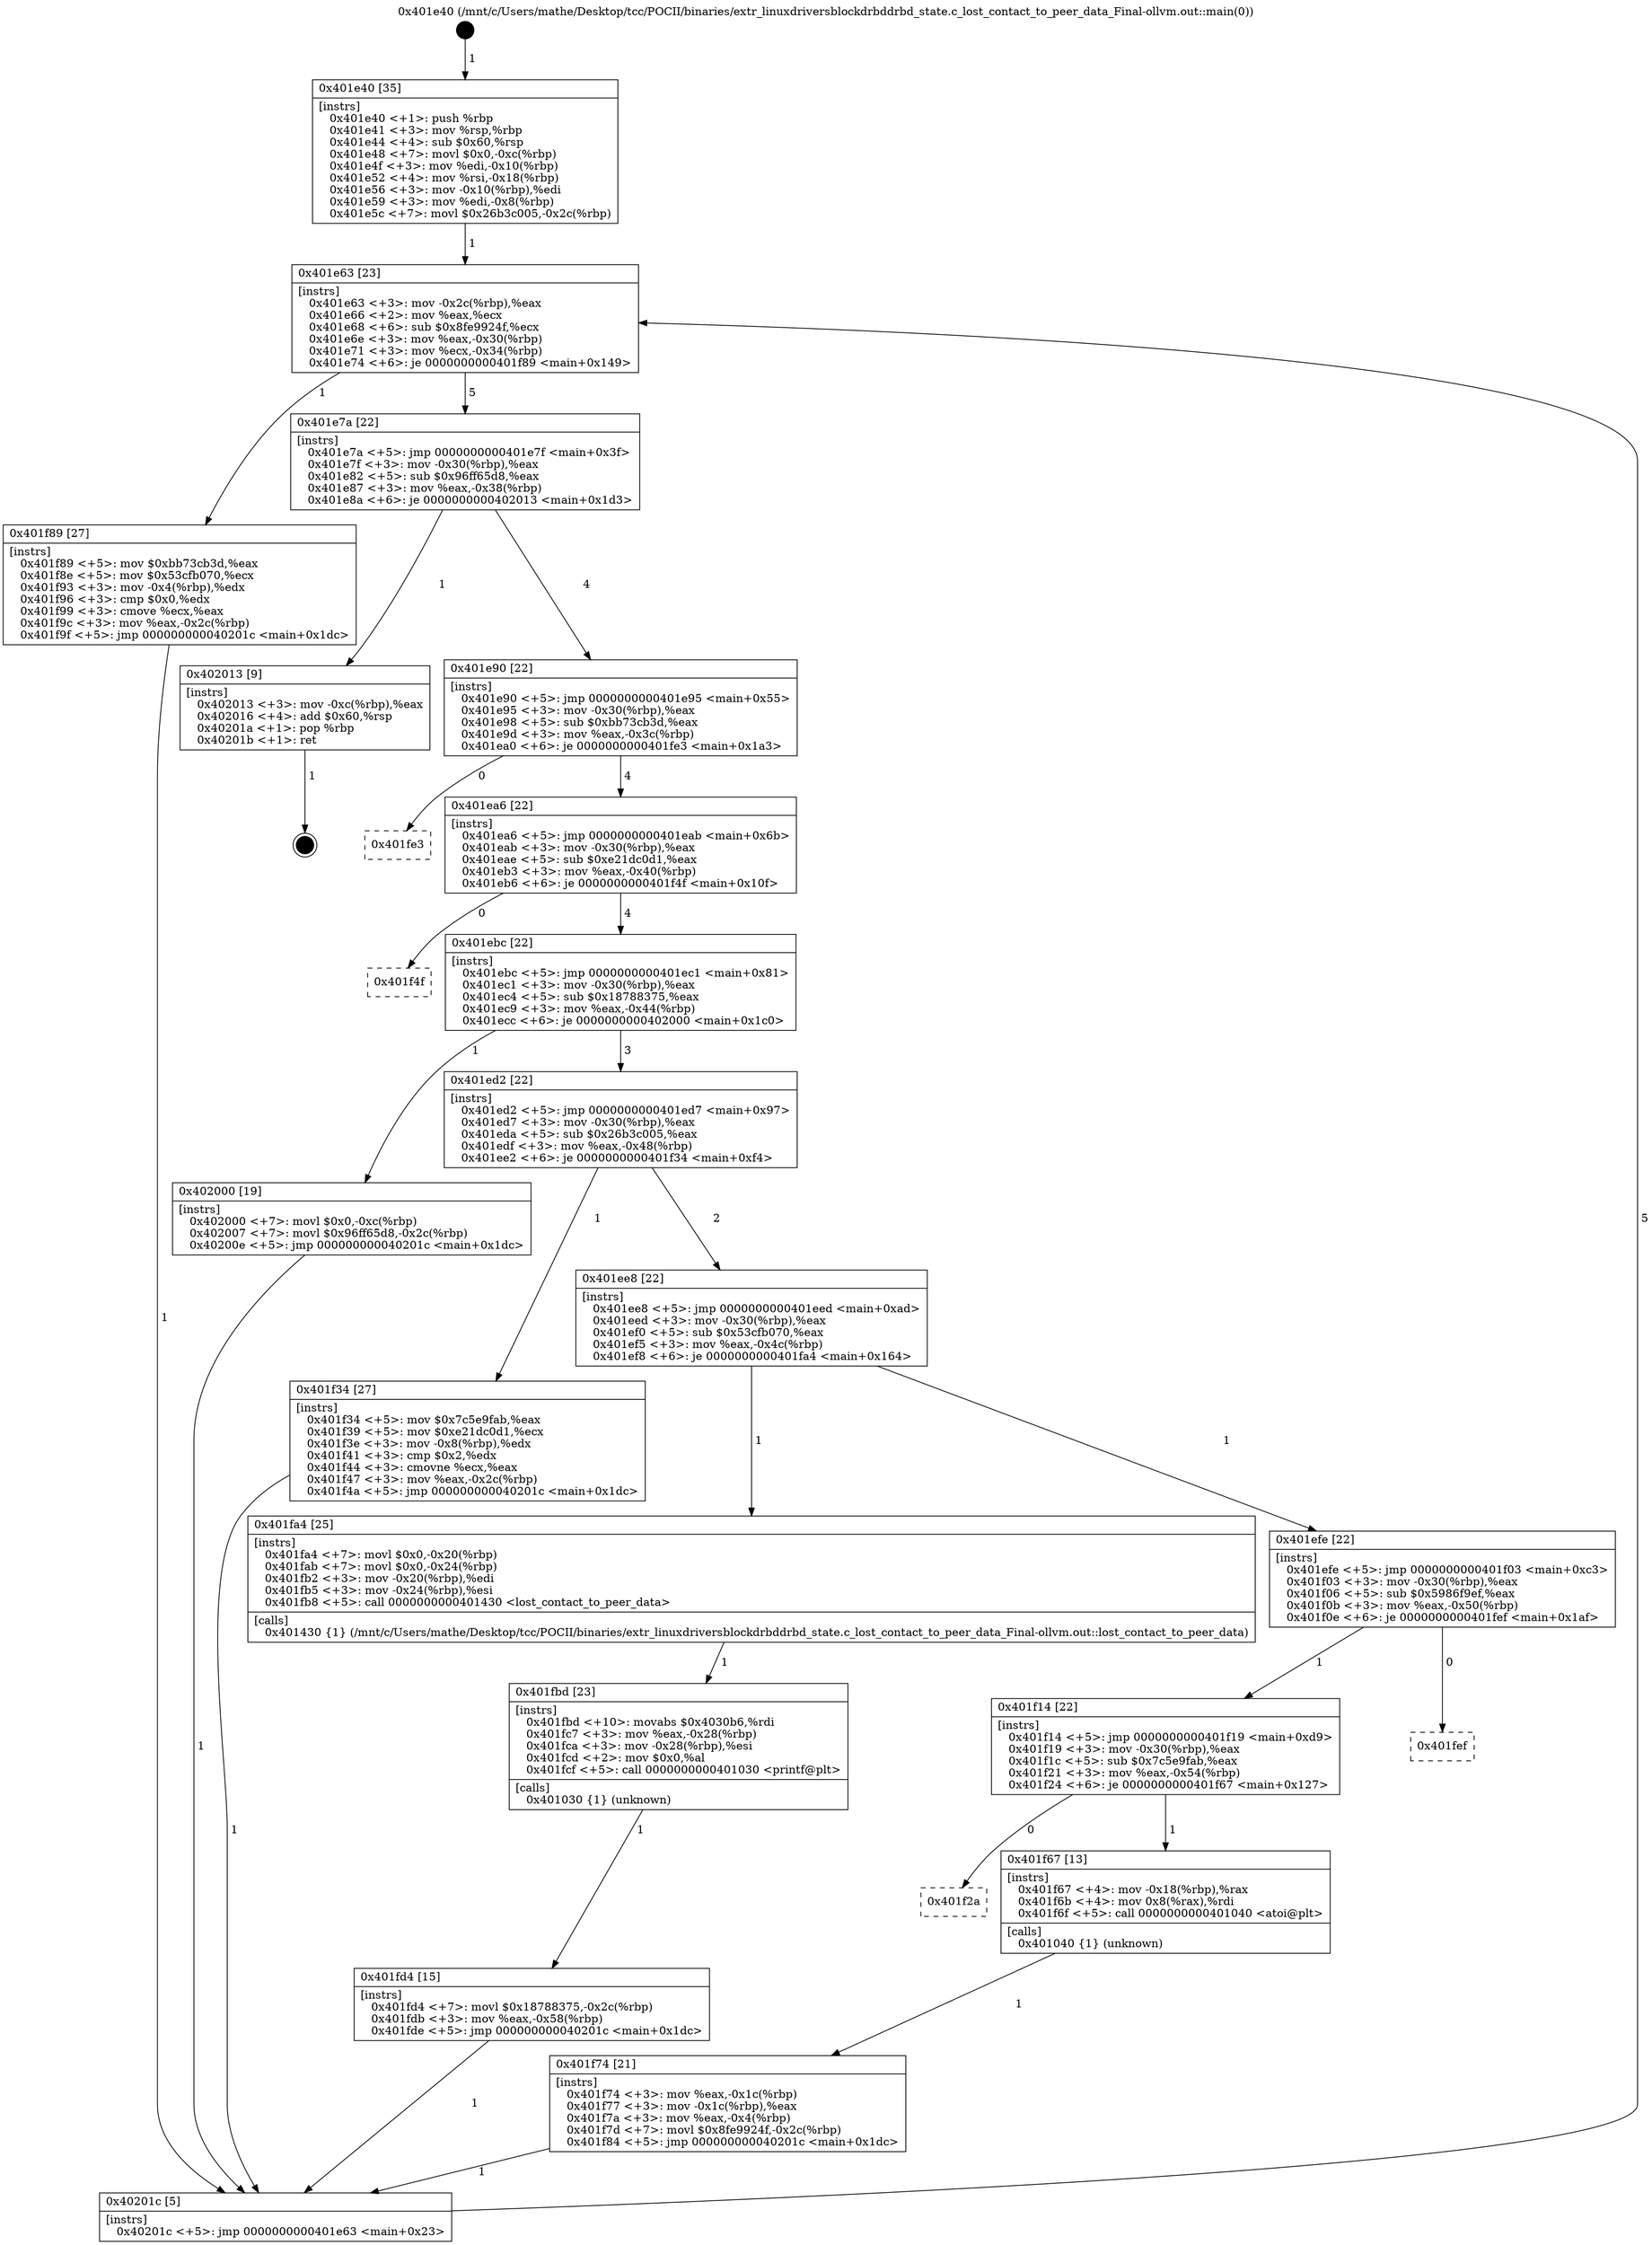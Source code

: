 digraph "0x401e40" {
  label = "0x401e40 (/mnt/c/Users/mathe/Desktop/tcc/POCII/binaries/extr_linuxdriversblockdrbddrbd_state.c_lost_contact_to_peer_data_Final-ollvm.out::main(0))"
  labelloc = "t"
  node[shape=record]

  Entry [label="",width=0.3,height=0.3,shape=circle,fillcolor=black,style=filled]
  "0x401e63" [label="{
     0x401e63 [23]\l
     | [instrs]\l
     &nbsp;&nbsp;0x401e63 \<+3\>: mov -0x2c(%rbp),%eax\l
     &nbsp;&nbsp;0x401e66 \<+2\>: mov %eax,%ecx\l
     &nbsp;&nbsp;0x401e68 \<+6\>: sub $0x8fe9924f,%ecx\l
     &nbsp;&nbsp;0x401e6e \<+3\>: mov %eax,-0x30(%rbp)\l
     &nbsp;&nbsp;0x401e71 \<+3\>: mov %ecx,-0x34(%rbp)\l
     &nbsp;&nbsp;0x401e74 \<+6\>: je 0000000000401f89 \<main+0x149\>\l
  }"]
  "0x401f89" [label="{
     0x401f89 [27]\l
     | [instrs]\l
     &nbsp;&nbsp;0x401f89 \<+5\>: mov $0xbb73cb3d,%eax\l
     &nbsp;&nbsp;0x401f8e \<+5\>: mov $0x53cfb070,%ecx\l
     &nbsp;&nbsp;0x401f93 \<+3\>: mov -0x4(%rbp),%edx\l
     &nbsp;&nbsp;0x401f96 \<+3\>: cmp $0x0,%edx\l
     &nbsp;&nbsp;0x401f99 \<+3\>: cmove %ecx,%eax\l
     &nbsp;&nbsp;0x401f9c \<+3\>: mov %eax,-0x2c(%rbp)\l
     &nbsp;&nbsp;0x401f9f \<+5\>: jmp 000000000040201c \<main+0x1dc\>\l
  }"]
  "0x401e7a" [label="{
     0x401e7a [22]\l
     | [instrs]\l
     &nbsp;&nbsp;0x401e7a \<+5\>: jmp 0000000000401e7f \<main+0x3f\>\l
     &nbsp;&nbsp;0x401e7f \<+3\>: mov -0x30(%rbp),%eax\l
     &nbsp;&nbsp;0x401e82 \<+5\>: sub $0x96ff65d8,%eax\l
     &nbsp;&nbsp;0x401e87 \<+3\>: mov %eax,-0x38(%rbp)\l
     &nbsp;&nbsp;0x401e8a \<+6\>: je 0000000000402013 \<main+0x1d3\>\l
  }"]
  Exit [label="",width=0.3,height=0.3,shape=circle,fillcolor=black,style=filled,peripheries=2]
  "0x402013" [label="{
     0x402013 [9]\l
     | [instrs]\l
     &nbsp;&nbsp;0x402013 \<+3\>: mov -0xc(%rbp),%eax\l
     &nbsp;&nbsp;0x402016 \<+4\>: add $0x60,%rsp\l
     &nbsp;&nbsp;0x40201a \<+1\>: pop %rbp\l
     &nbsp;&nbsp;0x40201b \<+1\>: ret\l
  }"]
  "0x401e90" [label="{
     0x401e90 [22]\l
     | [instrs]\l
     &nbsp;&nbsp;0x401e90 \<+5\>: jmp 0000000000401e95 \<main+0x55\>\l
     &nbsp;&nbsp;0x401e95 \<+3\>: mov -0x30(%rbp),%eax\l
     &nbsp;&nbsp;0x401e98 \<+5\>: sub $0xbb73cb3d,%eax\l
     &nbsp;&nbsp;0x401e9d \<+3\>: mov %eax,-0x3c(%rbp)\l
     &nbsp;&nbsp;0x401ea0 \<+6\>: je 0000000000401fe3 \<main+0x1a3\>\l
  }"]
  "0x401fd4" [label="{
     0x401fd4 [15]\l
     | [instrs]\l
     &nbsp;&nbsp;0x401fd4 \<+7\>: movl $0x18788375,-0x2c(%rbp)\l
     &nbsp;&nbsp;0x401fdb \<+3\>: mov %eax,-0x58(%rbp)\l
     &nbsp;&nbsp;0x401fde \<+5\>: jmp 000000000040201c \<main+0x1dc\>\l
  }"]
  "0x401fe3" [label="{
     0x401fe3\l
  }", style=dashed]
  "0x401ea6" [label="{
     0x401ea6 [22]\l
     | [instrs]\l
     &nbsp;&nbsp;0x401ea6 \<+5\>: jmp 0000000000401eab \<main+0x6b\>\l
     &nbsp;&nbsp;0x401eab \<+3\>: mov -0x30(%rbp),%eax\l
     &nbsp;&nbsp;0x401eae \<+5\>: sub $0xe21dc0d1,%eax\l
     &nbsp;&nbsp;0x401eb3 \<+3\>: mov %eax,-0x40(%rbp)\l
     &nbsp;&nbsp;0x401eb6 \<+6\>: je 0000000000401f4f \<main+0x10f\>\l
  }"]
  "0x401fbd" [label="{
     0x401fbd [23]\l
     | [instrs]\l
     &nbsp;&nbsp;0x401fbd \<+10\>: movabs $0x4030b6,%rdi\l
     &nbsp;&nbsp;0x401fc7 \<+3\>: mov %eax,-0x28(%rbp)\l
     &nbsp;&nbsp;0x401fca \<+3\>: mov -0x28(%rbp),%esi\l
     &nbsp;&nbsp;0x401fcd \<+2\>: mov $0x0,%al\l
     &nbsp;&nbsp;0x401fcf \<+5\>: call 0000000000401030 \<printf@plt\>\l
     | [calls]\l
     &nbsp;&nbsp;0x401030 \{1\} (unknown)\l
  }"]
  "0x401f4f" [label="{
     0x401f4f\l
  }", style=dashed]
  "0x401ebc" [label="{
     0x401ebc [22]\l
     | [instrs]\l
     &nbsp;&nbsp;0x401ebc \<+5\>: jmp 0000000000401ec1 \<main+0x81\>\l
     &nbsp;&nbsp;0x401ec1 \<+3\>: mov -0x30(%rbp),%eax\l
     &nbsp;&nbsp;0x401ec4 \<+5\>: sub $0x18788375,%eax\l
     &nbsp;&nbsp;0x401ec9 \<+3\>: mov %eax,-0x44(%rbp)\l
     &nbsp;&nbsp;0x401ecc \<+6\>: je 0000000000402000 \<main+0x1c0\>\l
  }"]
  "0x401f74" [label="{
     0x401f74 [21]\l
     | [instrs]\l
     &nbsp;&nbsp;0x401f74 \<+3\>: mov %eax,-0x1c(%rbp)\l
     &nbsp;&nbsp;0x401f77 \<+3\>: mov -0x1c(%rbp),%eax\l
     &nbsp;&nbsp;0x401f7a \<+3\>: mov %eax,-0x4(%rbp)\l
     &nbsp;&nbsp;0x401f7d \<+7\>: movl $0x8fe9924f,-0x2c(%rbp)\l
     &nbsp;&nbsp;0x401f84 \<+5\>: jmp 000000000040201c \<main+0x1dc\>\l
  }"]
  "0x402000" [label="{
     0x402000 [19]\l
     | [instrs]\l
     &nbsp;&nbsp;0x402000 \<+7\>: movl $0x0,-0xc(%rbp)\l
     &nbsp;&nbsp;0x402007 \<+7\>: movl $0x96ff65d8,-0x2c(%rbp)\l
     &nbsp;&nbsp;0x40200e \<+5\>: jmp 000000000040201c \<main+0x1dc\>\l
  }"]
  "0x401ed2" [label="{
     0x401ed2 [22]\l
     | [instrs]\l
     &nbsp;&nbsp;0x401ed2 \<+5\>: jmp 0000000000401ed7 \<main+0x97\>\l
     &nbsp;&nbsp;0x401ed7 \<+3\>: mov -0x30(%rbp),%eax\l
     &nbsp;&nbsp;0x401eda \<+5\>: sub $0x26b3c005,%eax\l
     &nbsp;&nbsp;0x401edf \<+3\>: mov %eax,-0x48(%rbp)\l
     &nbsp;&nbsp;0x401ee2 \<+6\>: je 0000000000401f34 \<main+0xf4\>\l
  }"]
  "0x401f2a" [label="{
     0x401f2a\l
  }", style=dashed]
  "0x401f34" [label="{
     0x401f34 [27]\l
     | [instrs]\l
     &nbsp;&nbsp;0x401f34 \<+5\>: mov $0x7c5e9fab,%eax\l
     &nbsp;&nbsp;0x401f39 \<+5\>: mov $0xe21dc0d1,%ecx\l
     &nbsp;&nbsp;0x401f3e \<+3\>: mov -0x8(%rbp),%edx\l
     &nbsp;&nbsp;0x401f41 \<+3\>: cmp $0x2,%edx\l
     &nbsp;&nbsp;0x401f44 \<+3\>: cmovne %ecx,%eax\l
     &nbsp;&nbsp;0x401f47 \<+3\>: mov %eax,-0x2c(%rbp)\l
     &nbsp;&nbsp;0x401f4a \<+5\>: jmp 000000000040201c \<main+0x1dc\>\l
  }"]
  "0x401ee8" [label="{
     0x401ee8 [22]\l
     | [instrs]\l
     &nbsp;&nbsp;0x401ee8 \<+5\>: jmp 0000000000401eed \<main+0xad\>\l
     &nbsp;&nbsp;0x401eed \<+3\>: mov -0x30(%rbp),%eax\l
     &nbsp;&nbsp;0x401ef0 \<+5\>: sub $0x53cfb070,%eax\l
     &nbsp;&nbsp;0x401ef5 \<+3\>: mov %eax,-0x4c(%rbp)\l
     &nbsp;&nbsp;0x401ef8 \<+6\>: je 0000000000401fa4 \<main+0x164\>\l
  }"]
  "0x40201c" [label="{
     0x40201c [5]\l
     | [instrs]\l
     &nbsp;&nbsp;0x40201c \<+5\>: jmp 0000000000401e63 \<main+0x23\>\l
  }"]
  "0x401e40" [label="{
     0x401e40 [35]\l
     | [instrs]\l
     &nbsp;&nbsp;0x401e40 \<+1\>: push %rbp\l
     &nbsp;&nbsp;0x401e41 \<+3\>: mov %rsp,%rbp\l
     &nbsp;&nbsp;0x401e44 \<+4\>: sub $0x60,%rsp\l
     &nbsp;&nbsp;0x401e48 \<+7\>: movl $0x0,-0xc(%rbp)\l
     &nbsp;&nbsp;0x401e4f \<+3\>: mov %edi,-0x10(%rbp)\l
     &nbsp;&nbsp;0x401e52 \<+4\>: mov %rsi,-0x18(%rbp)\l
     &nbsp;&nbsp;0x401e56 \<+3\>: mov -0x10(%rbp),%edi\l
     &nbsp;&nbsp;0x401e59 \<+3\>: mov %edi,-0x8(%rbp)\l
     &nbsp;&nbsp;0x401e5c \<+7\>: movl $0x26b3c005,-0x2c(%rbp)\l
  }"]
  "0x401f67" [label="{
     0x401f67 [13]\l
     | [instrs]\l
     &nbsp;&nbsp;0x401f67 \<+4\>: mov -0x18(%rbp),%rax\l
     &nbsp;&nbsp;0x401f6b \<+4\>: mov 0x8(%rax),%rdi\l
     &nbsp;&nbsp;0x401f6f \<+5\>: call 0000000000401040 \<atoi@plt\>\l
     | [calls]\l
     &nbsp;&nbsp;0x401040 \{1\} (unknown)\l
  }"]
  "0x401fa4" [label="{
     0x401fa4 [25]\l
     | [instrs]\l
     &nbsp;&nbsp;0x401fa4 \<+7\>: movl $0x0,-0x20(%rbp)\l
     &nbsp;&nbsp;0x401fab \<+7\>: movl $0x0,-0x24(%rbp)\l
     &nbsp;&nbsp;0x401fb2 \<+3\>: mov -0x20(%rbp),%edi\l
     &nbsp;&nbsp;0x401fb5 \<+3\>: mov -0x24(%rbp),%esi\l
     &nbsp;&nbsp;0x401fb8 \<+5\>: call 0000000000401430 \<lost_contact_to_peer_data\>\l
     | [calls]\l
     &nbsp;&nbsp;0x401430 \{1\} (/mnt/c/Users/mathe/Desktop/tcc/POCII/binaries/extr_linuxdriversblockdrbddrbd_state.c_lost_contact_to_peer_data_Final-ollvm.out::lost_contact_to_peer_data)\l
  }"]
  "0x401efe" [label="{
     0x401efe [22]\l
     | [instrs]\l
     &nbsp;&nbsp;0x401efe \<+5\>: jmp 0000000000401f03 \<main+0xc3\>\l
     &nbsp;&nbsp;0x401f03 \<+3\>: mov -0x30(%rbp),%eax\l
     &nbsp;&nbsp;0x401f06 \<+5\>: sub $0x5986f9ef,%eax\l
     &nbsp;&nbsp;0x401f0b \<+3\>: mov %eax,-0x50(%rbp)\l
     &nbsp;&nbsp;0x401f0e \<+6\>: je 0000000000401fef \<main+0x1af\>\l
  }"]
  "0x401f14" [label="{
     0x401f14 [22]\l
     | [instrs]\l
     &nbsp;&nbsp;0x401f14 \<+5\>: jmp 0000000000401f19 \<main+0xd9\>\l
     &nbsp;&nbsp;0x401f19 \<+3\>: mov -0x30(%rbp),%eax\l
     &nbsp;&nbsp;0x401f1c \<+5\>: sub $0x7c5e9fab,%eax\l
     &nbsp;&nbsp;0x401f21 \<+3\>: mov %eax,-0x54(%rbp)\l
     &nbsp;&nbsp;0x401f24 \<+6\>: je 0000000000401f67 \<main+0x127\>\l
  }"]
  "0x401fef" [label="{
     0x401fef\l
  }", style=dashed]
  Entry -> "0x401e40" [label=" 1"]
  "0x401e63" -> "0x401f89" [label=" 1"]
  "0x401e63" -> "0x401e7a" [label=" 5"]
  "0x402013" -> Exit [label=" 1"]
  "0x401e7a" -> "0x402013" [label=" 1"]
  "0x401e7a" -> "0x401e90" [label=" 4"]
  "0x402000" -> "0x40201c" [label=" 1"]
  "0x401e90" -> "0x401fe3" [label=" 0"]
  "0x401e90" -> "0x401ea6" [label=" 4"]
  "0x401fd4" -> "0x40201c" [label=" 1"]
  "0x401ea6" -> "0x401f4f" [label=" 0"]
  "0x401ea6" -> "0x401ebc" [label=" 4"]
  "0x401fbd" -> "0x401fd4" [label=" 1"]
  "0x401ebc" -> "0x402000" [label=" 1"]
  "0x401ebc" -> "0x401ed2" [label=" 3"]
  "0x401fa4" -> "0x401fbd" [label=" 1"]
  "0x401ed2" -> "0x401f34" [label=" 1"]
  "0x401ed2" -> "0x401ee8" [label=" 2"]
  "0x401f34" -> "0x40201c" [label=" 1"]
  "0x401e40" -> "0x401e63" [label=" 1"]
  "0x40201c" -> "0x401e63" [label=" 5"]
  "0x401f89" -> "0x40201c" [label=" 1"]
  "0x401ee8" -> "0x401fa4" [label=" 1"]
  "0x401ee8" -> "0x401efe" [label=" 1"]
  "0x401f74" -> "0x40201c" [label=" 1"]
  "0x401efe" -> "0x401fef" [label=" 0"]
  "0x401efe" -> "0x401f14" [label=" 1"]
  "0x401f67" -> "0x401f74" [label=" 1"]
  "0x401f14" -> "0x401f67" [label=" 1"]
  "0x401f14" -> "0x401f2a" [label=" 0"]
}
